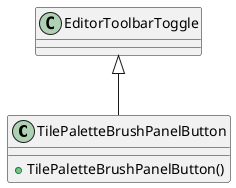 @startuml
class TilePaletteBrushPanelButton {
    + TilePaletteBrushPanelButton()
}
EditorToolbarToggle <|-- TilePaletteBrushPanelButton
@enduml

